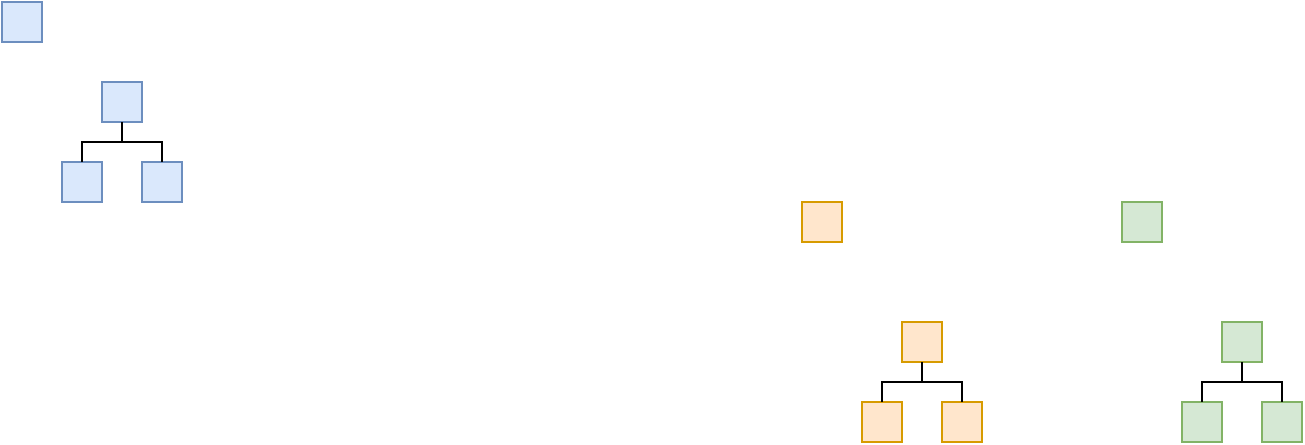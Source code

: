 <mxfile version="21.1.2" type="github">
  <diagram name="第 1 页" id="p-pWQdLUJMica42YJZjH">
    <mxGraphModel dx="3581" dy="1528" grid="1" gridSize="10" guides="1" tooltips="1" connect="1" arrows="1" fold="1" page="1" pageScale="1" pageWidth="827" pageHeight="1169" math="0" shadow="0">
      <root>
        <mxCell id="0" />
        <mxCell id="1" parent="0" />
        <mxCell id="8ejZOl0FBnTtjR9cS-RE-2" value="" style="rounded=0;whiteSpace=wrap;html=1;fillColor=#ffe6cc;strokeColor=#d79b00;" vertex="1" parent="1">
          <mxGeometry x="280" y="320" width="20" height="20" as="geometry" />
        </mxCell>
        <mxCell id="8ejZOl0FBnTtjR9cS-RE-3" value="" style="rounded=0;whiteSpace=wrap;html=1;fillColor=#d5e8d4;strokeColor=#82b366;" vertex="1" parent="1">
          <mxGeometry x="490" y="380" width="20" height="20" as="geometry" />
        </mxCell>
        <mxCell id="8ejZOl0FBnTtjR9cS-RE-12" value="" style="rounded=0;whiteSpace=wrap;html=1;fillColor=#dae8fc;strokeColor=#6c8ebf;" vertex="1" parent="1">
          <mxGeometry x="-120" y="220" width="20" height="20" as="geometry" />
        </mxCell>
        <mxCell id="8ejZOl0FBnTtjR9cS-RE-13" value="" style="rounded=0;whiteSpace=wrap;html=1;fillColor=#ffe6cc;strokeColor=#d79b00;" vertex="1" parent="1">
          <mxGeometry x="330" y="380" width="20" height="20" as="geometry" />
        </mxCell>
        <mxCell id="8ejZOl0FBnTtjR9cS-RE-14" value="" style="rounded=0;whiteSpace=wrap;html=1;fillColor=#ffe6cc;strokeColor=#d79b00;" vertex="1" parent="1">
          <mxGeometry x="350" y="420" width="20" height="20" as="geometry" />
        </mxCell>
        <mxCell id="8ejZOl0FBnTtjR9cS-RE-15" value="" style="rounded=0;whiteSpace=wrap;html=1;fillColor=#ffe6cc;strokeColor=#d79b00;" vertex="1" parent="1">
          <mxGeometry x="310" y="420" width="20" height="20" as="geometry" />
        </mxCell>
        <mxCell id="8ejZOl0FBnTtjR9cS-RE-16" value="" style="endArrow=none;html=1;rounded=0;entryX=0.5;entryY=1;entryDx=0;entryDy=0;exitX=0.5;exitY=0;exitDx=0;exitDy=0;" edge="1" parent="1" source="8ejZOl0FBnTtjR9cS-RE-15" target="8ejZOl0FBnTtjR9cS-RE-13">
          <mxGeometry width="50" height="50" relative="1" as="geometry">
            <mxPoint x="350" y="380" as="sourcePoint" />
            <mxPoint x="400" y="330" as="targetPoint" />
            <Array as="points">
              <mxPoint x="320" y="410" />
              <mxPoint x="340" y="410" />
            </Array>
          </mxGeometry>
        </mxCell>
        <mxCell id="8ejZOl0FBnTtjR9cS-RE-17" value="" style="endArrow=none;html=1;rounded=0;exitX=0.5;exitY=1;exitDx=0;exitDy=0;entryX=0.5;entryY=0;entryDx=0;entryDy=0;" edge="1" parent="1" source="8ejZOl0FBnTtjR9cS-RE-13" target="8ejZOl0FBnTtjR9cS-RE-14">
          <mxGeometry width="50" height="50" relative="1" as="geometry">
            <mxPoint x="360" y="390" as="sourcePoint" />
            <mxPoint x="410" y="340" as="targetPoint" />
            <Array as="points">
              <mxPoint x="340" y="410" />
              <mxPoint x="360" y="410" />
            </Array>
          </mxGeometry>
        </mxCell>
        <mxCell id="8ejZOl0FBnTtjR9cS-RE-18" value="" style="rounded=0;whiteSpace=wrap;html=1;fillColor=#d5e8d4;strokeColor=#82b366;" vertex="1" parent="1">
          <mxGeometry x="440" y="320" width="20" height="20" as="geometry" />
        </mxCell>
        <mxCell id="8ejZOl0FBnTtjR9cS-RE-19" value="" style="rounded=0;whiteSpace=wrap;html=1;fillColor=#d5e8d4;strokeColor=#82b366;" vertex="1" parent="1">
          <mxGeometry x="510" y="420" width="20" height="20" as="geometry" />
        </mxCell>
        <mxCell id="8ejZOl0FBnTtjR9cS-RE-20" value="" style="rounded=0;whiteSpace=wrap;html=1;fillColor=#d5e8d4;strokeColor=#82b366;" vertex="1" parent="1">
          <mxGeometry x="470" y="420" width="20" height="20" as="geometry" />
        </mxCell>
        <mxCell id="8ejZOl0FBnTtjR9cS-RE-21" value="" style="endArrow=none;html=1;rounded=0;entryX=0.5;entryY=1;entryDx=0;entryDy=0;exitX=0.5;exitY=0;exitDx=0;exitDy=0;" edge="1" parent="1" source="8ejZOl0FBnTtjR9cS-RE-20" target="8ejZOl0FBnTtjR9cS-RE-3">
          <mxGeometry width="50" height="50" relative="1" as="geometry">
            <mxPoint x="340" y="360" as="sourcePoint" />
            <mxPoint x="390" y="310" as="targetPoint" />
            <Array as="points">
              <mxPoint x="480" y="410" />
              <mxPoint x="500" y="410" />
            </Array>
          </mxGeometry>
        </mxCell>
        <mxCell id="8ejZOl0FBnTtjR9cS-RE-22" value="" style="endArrow=none;html=1;rounded=0;entryX=0.5;entryY=1;entryDx=0;entryDy=0;exitX=0.5;exitY=0;exitDx=0;exitDy=0;" edge="1" parent="1" source="8ejZOl0FBnTtjR9cS-RE-19" target="8ejZOl0FBnTtjR9cS-RE-3">
          <mxGeometry width="50" height="50" relative="1" as="geometry">
            <mxPoint x="470" y="410" as="sourcePoint" />
            <mxPoint x="520" y="360" as="targetPoint" />
            <Array as="points">
              <mxPoint x="520" y="410" />
              <mxPoint x="510" y="410" />
              <mxPoint x="500" y="410" />
            </Array>
          </mxGeometry>
        </mxCell>
        <mxCell id="8ejZOl0FBnTtjR9cS-RE-23" value="" style="group" vertex="1" connectable="0" parent="1">
          <mxGeometry x="-90" y="260" width="60" height="60" as="geometry" />
        </mxCell>
        <mxCell id="8ejZOl0FBnTtjR9cS-RE-1" value="" style="rounded=0;whiteSpace=wrap;html=1;fillColor=#dae8fc;strokeColor=#6c8ebf;" vertex="1" parent="8ejZOl0FBnTtjR9cS-RE-23">
          <mxGeometry y="40" width="20" height="20" as="geometry" />
        </mxCell>
        <mxCell id="8ejZOl0FBnTtjR9cS-RE-7" value="" style="rounded=0;whiteSpace=wrap;html=1;fillColor=#dae8fc;strokeColor=#6c8ebf;" vertex="1" parent="8ejZOl0FBnTtjR9cS-RE-23">
          <mxGeometry x="20" width="20" height="20" as="geometry" />
        </mxCell>
        <mxCell id="8ejZOl0FBnTtjR9cS-RE-8" value="" style="rounded=0;whiteSpace=wrap;html=1;fillColor=#dae8fc;strokeColor=#6c8ebf;" vertex="1" parent="8ejZOl0FBnTtjR9cS-RE-23">
          <mxGeometry x="40" y="40" width="20" height="20" as="geometry" />
        </mxCell>
        <mxCell id="8ejZOl0FBnTtjR9cS-RE-10" value="" style="endArrow=none;html=1;rounded=0;entryX=0.5;entryY=1;entryDx=0;entryDy=0;exitX=0.5;exitY=0;exitDx=0;exitDy=0;" edge="1" parent="8ejZOl0FBnTtjR9cS-RE-23" source="8ejZOl0FBnTtjR9cS-RE-1" target="8ejZOl0FBnTtjR9cS-RE-7">
          <mxGeometry width="50" height="50" relative="1" as="geometry">
            <mxPoint x="120" y="10" as="sourcePoint" />
            <mxPoint x="170" y="-40" as="targetPoint" />
            <Array as="points">
              <mxPoint x="10" y="30" />
              <mxPoint x="30" y="30" />
            </Array>
          </mxGeometry>
        </mxCell>
        <mxCell id="8ejZOl0FBnTtjR9cS-RE-11" value="" style="endArrow=none;html=1;rounded=0;exitX=0.5;exitY=0;exitDx=0;exitDy=0;" edge="1" parent="8ejZOl0FBnTtjR9cS-RE-23" source="8ejZOl0FBnTtjR9cS-RE-8">
          <mxGeometry width="50" height="50" relative="1" as="geometry">
            <mxPoint x="20" y="50" as="sourcePoint" />
            <mxPoint x="30" y="20" as="targetPoint" />
            <Array as="points">
              <mxPoint x="50" y="30" />
              <mxPoint x="30" y="30" />
            </Array>
          </mxGeometry>
        </mxCell>
      </root>
    </mxGraphModel>
  </diagram>
</mxfile>
